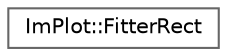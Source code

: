 digraph "Graphical Class Hierarchy"
{
 // LATEX_PDF_SIZE
  bgcolor="transparent";
  edge [fontname=Helvetica,fontsize=10,labelfontname=Helvetica,labelfontsize=10];
  node [fontname=Helvetica,fontsize=10,shape=box,height=0.2,width=0.4];
  rankdir="LR";
  Node0 [id="Node000000",label="ImPlot::FitterRect",height=0.2,width=0.4,color="grey40", fillcolor="white", style="filled",URL="$structImPlot_1_1FitterRect.html",tooltip=" "];
}
